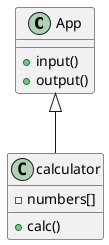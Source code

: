 @startuml
class App{
    +input()
    +output()
    }

class calculator{
    -numbers[]
    +calc()
}
App<|--calculator
@enduml